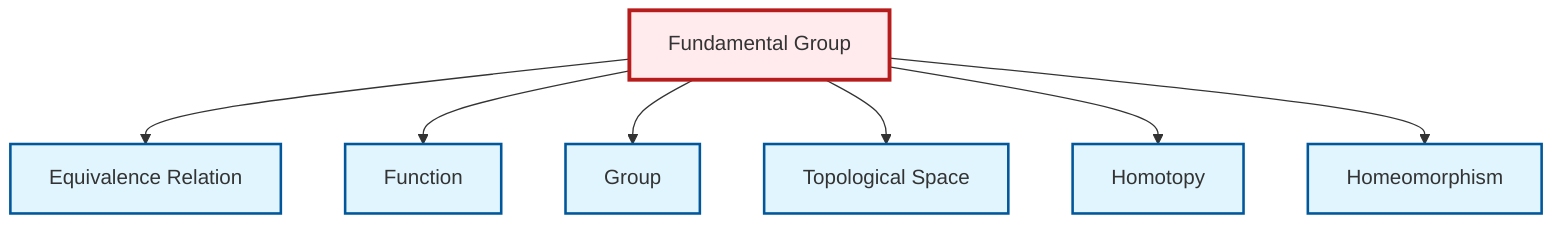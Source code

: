 graph TD
    classDef definition fill:#e1f5fe,stroke:#01579b,stroke-width:2px
    classDef theorem fill:#f3e5f5,stroke:#4a148c,stroke-width:2px
    classDef axiom fill:#fff3e0,stroke:#e65100,stroke-width:2px
    classDef example fill:#e8f5e9,stroke:#1b5e20,stroke-width:2px
    classDef current fill:#ffebee,stroke:#b71c1c,stroke-width:3px
    def-group["Group"]:::definition
    def-homotopy["Homotopy"]:::definition
    def-topological-space["Topological Space"]:::definition
    def-homeomorphism["Homeomorphism"]:::definition
    def-equivalence-relation["Equivalence Relation"]:::definition
    def-fundamental-group["Fundamental Group"]:::definition
    def-function["Function"]:::definition
    def-fundamental-group --> def-equivalence-relation
    def-fundamental-group --> def-function
    def-fundamental-group --> def-group
    def-fundamental-group --> def-topological-space
    def-fundamental-group --> def-homotopy
    def-fundamental-group --> def-homeomorphism
    class def-fundamental-group current